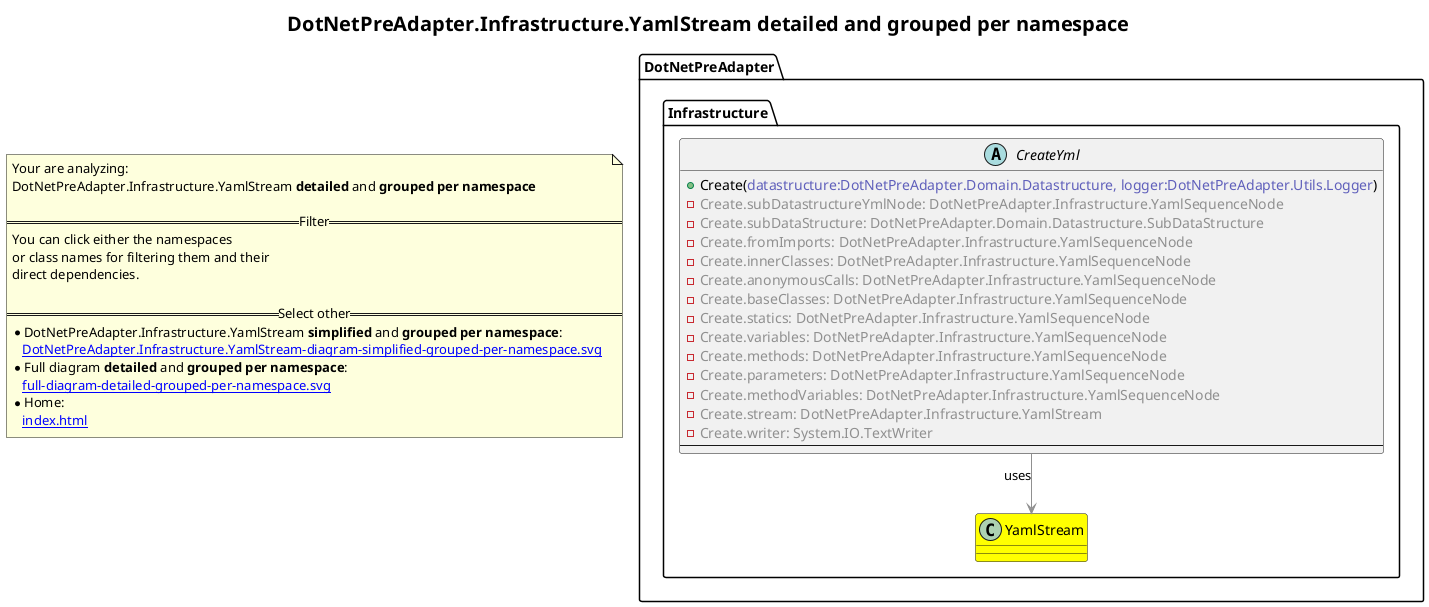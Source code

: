 @startuml
skinparam linetype ortho
title <size:20>DotNetPreAdapter.Infrastructure.YamlStream **detailed** and **grouped per namespace**</size>
note "Your are analyzing:\nDotNetPreAdapter.Infrastructure.YamlStream **detailed** and **grouped per namespace**\n\n==Filter==\nYou can click either the namespaces \nor class names for filtering them and their\ndirect dependencies.\n\n==Select other==\n* DotNetPreAdapter.Infrastructure.YamlStream **simplified** and **grouped per namespace**:\n   [[DotNetPreAdapter.Infrastructure.YamlStream-diagram-simplified-grouped-per-namespace.svg]]\n* Full diagram **detailed** and **grouped per namespace**:\n   [[full-diagram-detailed-grouped-per-namespace.svg]]\n* Home:\n   [[index.html]]" as FloatingNote
class DotNetPreAdapter.Infrastructure.YamlStream [[DotNetPreAdapter.Infrastructure.YamlStream-diagram-detailed-grouped-per-namespace.svg]] #yellow {
}
' Closing all previous_sub_namespace_list namespace None because file analysis is finished.
namespace DotNetPreAdapter [[DotNetPreAdapter-diagram-detailed-grouped-per-namespace.svg]] {
namespace DotNetPreAdapter.Infrastructure [[DotNetPreAdapter.Infrastructure-diagram-detailed-grouped-per-namespace.svg]] {
  abstract class DotNetPreAdapter.Infrastructure.CreateYml [[DotNetPreAdapter.Infrastructure.CreateYml-diagram-detailed-grouped-per-namespace.svg]]  {
    + Create(<font color="6060BB">datastructure:DotNetPreAdapter.Domain.Datastructure, logger:DotNetPreAdapter.Utils.Logger</font>)
    - <font color="909090">Create.subDatastructureYmlNode: DotNetPreAdapter.Infrastructure.YamlSequenceNode</font>
    - <font color="909090">Create.subDataStructure: DotNetPreAdapter.Domain.Datastructure.SubDataStructure</font>
    - <font color="909090">Create.fromImports: DotNetPreAdapter.Infrastructure.YamlSequenceNode</font>
    - <font color="909090">Create.innerClasses: DotNetPreAdapter.Infrastructure.YamlSequenceNode</font>
    - <font color="909090">Create.anonymousCalls: DotNetPreAdapter.Infrastructure.YamlSequenceNode</font>
    - <font color="909090">Create.baseClasses: DotNetPreAdapter.Infrastructure.YamlSequenceNode</font>
    - <font color="909090">Create.statics: DotNetPreAdapter.Infrastructure.YamlSequenceNode</font>
    - <font color="909090">Create.variables: DotNetPreAdapter.Infrastructure.YamlSequenceNode</font>
    - <font color="909090">Create.methods: DotNetPreAdapter.Infrastructure.YamlSequenceNode</font>
    - <font color="909090">Create.parameters: DotNetPreAdapter.Infrastructure.YamlSequenceNode</font>
    - <font color="909090">Create.methodVariables: DotNetPreAdapter.Infrastructure.YamlSequenceNode</font>
    - <font color="909090">Create.stream: DotNetPreAdapter.Infrastructure.YamlStream</font>
    - <font color="909090">Create.writer: System.IO.TextWriter</font>
--
  }
'Compared namespace DotNetPreAdapter.Infrastructure [[DotNetPreAdapter.Infrastructure-diagram-detailed-grouped-per-namespace.svg]] { with last element of   }
' Closing all previous_sub_namespace_list namespace None because file analysis is finished.
' Closing namespace Infrastructure
}
' Closing namespace DotNetPreAdapter
}
 ' *************************************** 
 ' *************************************** 
 ' *************************************** 
' Class relations extracted from namespace:
' 
' Class relations extracted from namespace:
' DotNetPreAdapter.Infrastructure
DotNetPreAdapter.Infrastructure.CreateYml -[#909090]-> DotNetPreAdapter.Infrastructure.YamlStream  : uses 
@enduml